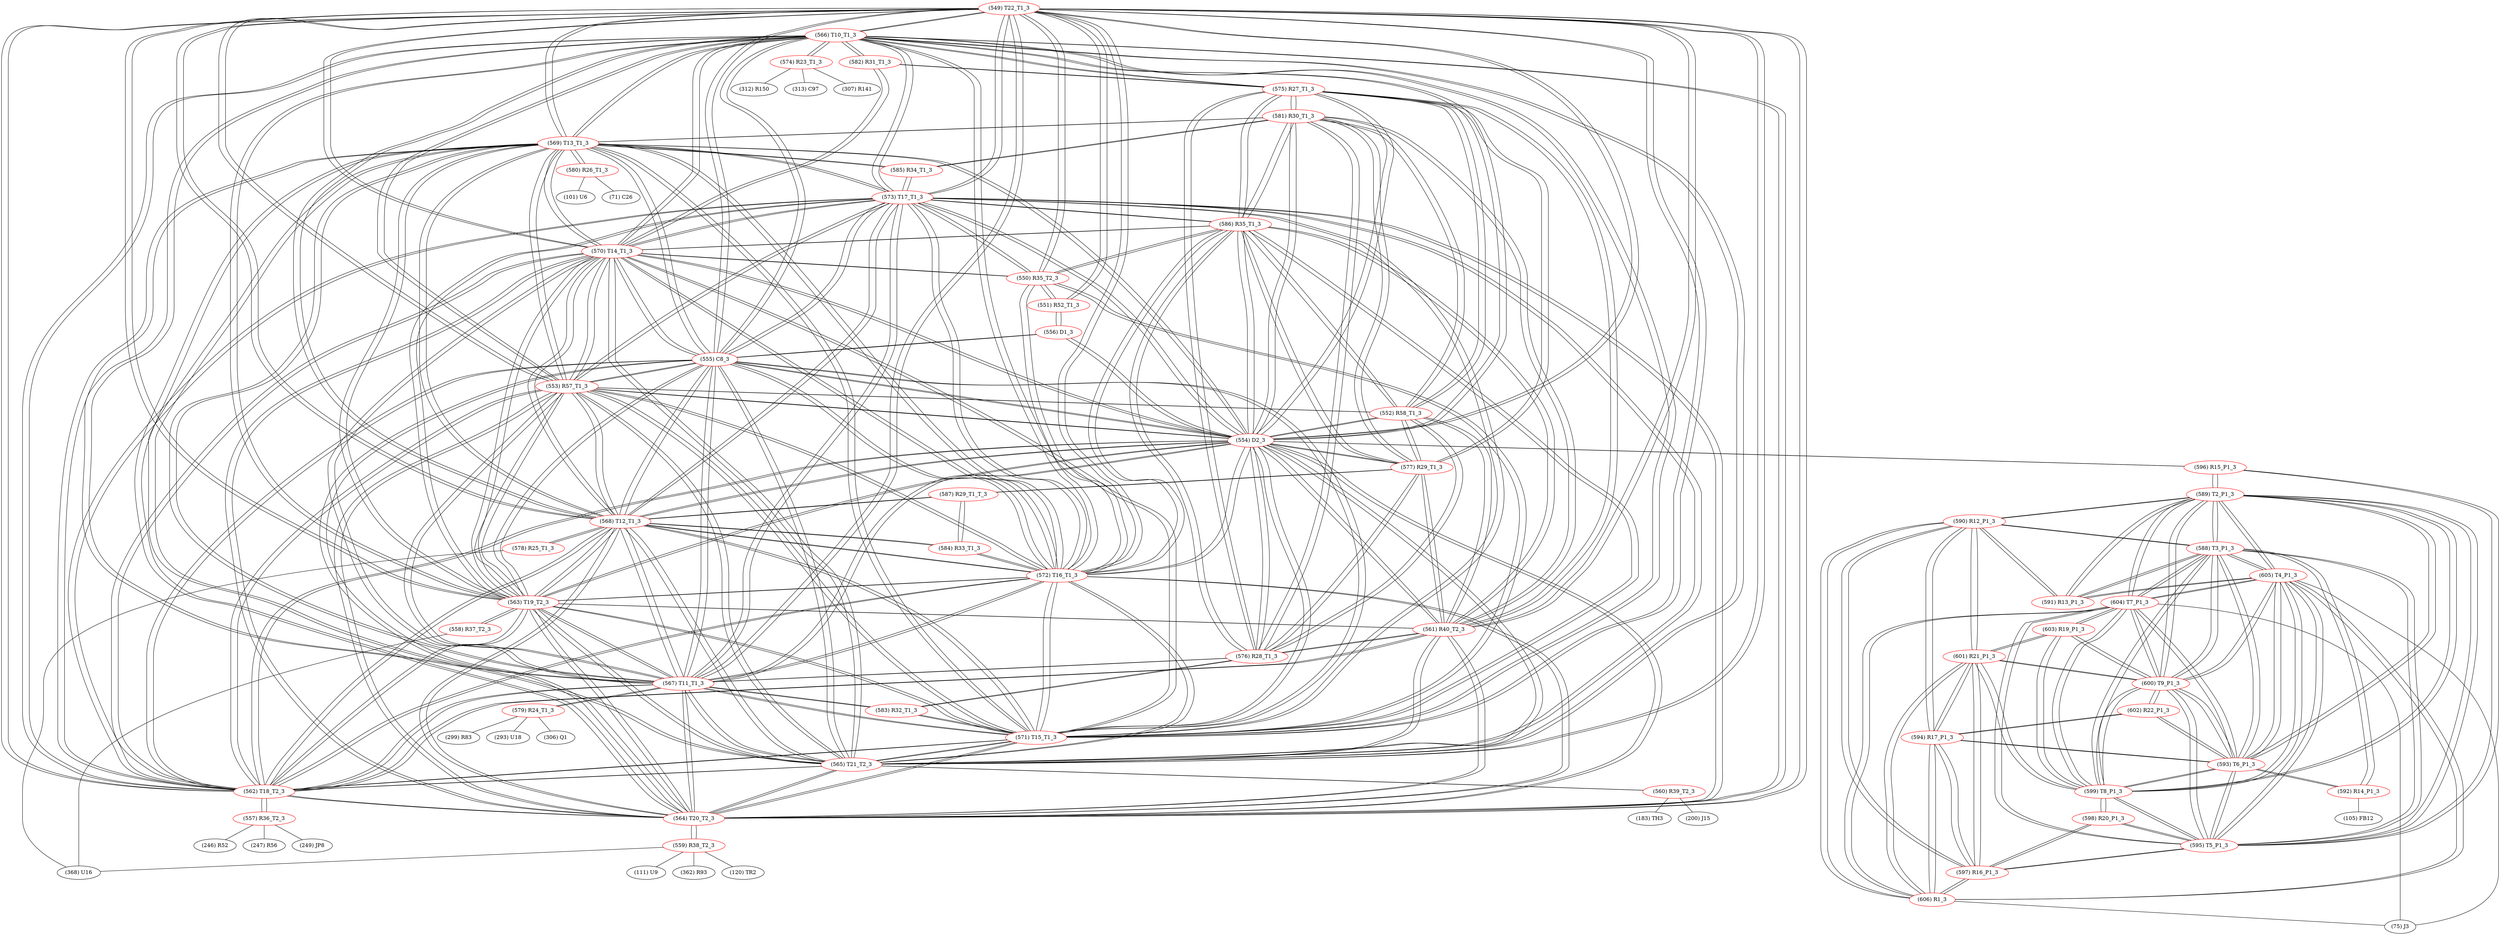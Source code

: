 graph {
	549 [label="(549) T22_T1_3" color=red]
	566 [label="(566) T10_T1_3"]
	567 [label="(567) T11_T1_3"]
	568 [label="(568) T12_T1_3"]
	569 [label="(569) T13_T1_3"]
	564 [label="(564) T20_T2_3"]
	570 [label="(570) T14_T1_3"]
	571 [label="(571) T15_T1_3"]
	562 [label="(562) T18_T2_3"]
	565 [label="(565) T21_T2_3"]
	563 [label="(563) T19_T2_3"]
	555 [label="(555) C8_3"]
	572 [label="(572) T16_T1_3"]
	573 [label="(573) T17_T1_3"]
	554 [label="(554) D2_3"]
	553 [label="(553) R57_T1_3"]
	550 [label="(550) R35_T2_3"]
	551 [label="(551) R52_T1_3"]
	561 [label="(561) R40_T2_3"]
	550 [label="(550) R35_T2_3" color=red]
	551 [label="(551) R52_T1_3"]
	549 [label="(549) T22_T1_3"]
	570 [label="(570) T14_T1_3"]
	571 [label="(571) T15_T1_3"]
	573 [label="(573) T17_T1_3"]
	572 [label="(572) T16_T1_3"]
	586 [label="(586) R35_T1_3"]
	551 [label="(551) R52_T1_3" color=red]
	556 [label="(556) D1_3"]
	550 [label="(550) R35_T2_3"]
	549 [label="(549) T22_T1_3"]
	552 [label="(552) R58_T1_3" color=red]
	554 [label="(554) D2_3"]
	561 [label="(561) R40_T2_3"]
	575 [label="(575) R27_T1_3"]
	576 [label="(576) R28_T1_3"]
	577 [label="(577) R29_T1_3"]
	581 [label="(581) R30_T1_3"]
	586 [label="(586) R35_T1_3"]
	553 [label="(553) R57_T1_3"]
	553 [label="(553) R57_T1_3" color=red]
	566 [label="(566) T10_T1_3"]
	567 [label="(567) T11_T1_3"]
	568 [label="(568) T12_T1_3"]
	569 [label="(569) T13_T1_3"]
	564 [label="(564) T20_T2_3"]
	570 [label="(570) T14_T1_3"]
	571 [label="(571) T15_T1_3"]
	562 [label="(562) T18_T2_3"]
	565 [label="(565) T21_T2_3"]
	563 [label="(563) T19_T2_3"]
	555 [label="(555) C8_3"]
	572 [label="(572) T16_T1_3"]
	573 [label="(573) T17_T1_3"]
	554 [label="(554) D2_3"]
	549 [label="(549) T22_T1_3"]
	552 [label="(552) R58_T1_3"]
	554 [label="(554) D2_3" color=red]
	552 [label="(552) R58_T1_3"]
	561 [label="(561) R40_T2_3"]
	575 [label="(575) R27_T1_3"]
	576 [label="(576) R28_T1_3"]
	577 [label="(577) R29_T1_3"]
	581 [label="(581) R30_T1_3"]
	586 [label="(586) R35_T1_3"]
	566 [label="(566) T10_T1_3"]
	567 [label="(567) T11_T1_3"]
	568 [label="(568) T12_T1_3"]
	569 [label="(569) T13_T1_3"]
	564 [label="(564) T20_T2_3"]
	570 [label="(570) T14_T1_3"]
	571 [label="(571) T15_T1_3"]
	562 [label="(562) T18_T2_3"]
	565 [label="(565) T21_T2_3"]
	563 [label="(563) T19_T2_3"]
	555 [label="(555) C8_3"]
	572 [label="(572) T16_T1_3"]
	573 [label="(573) T17_T1_3"]
	549 [label="(549) T22_T1_3"]
	553 [label="(553) R57_T1_3"]
	556 [label="(556) D1_3"]
	596 [label="(596) R15_P1_3"]
	555 [label="(555) C8_3" color=red]
	566 [label="(566) T10_T1_3"]
	567 [label="(567) T11_T1_3"]
	568 [label="(568) T12_T1_3"]
	569 [label="(569) T13_T1_3"]
	564 [label="(564) T20_T2_3"]
	570 [label="(570) T14_T1_3"]
	571 [label="(571) T15_T1_3"]
	562 [label="(562) T18_T2_3"]
	565 [label="(565) T21_T2_3"]
	563 [label="(563) T19_T2_3"]
	572 [label="(572) T16_T1_3"]
	573 [label="(573) T17_T1_3"]
	554 [label="(554) D2_3"]
	549 [label="(549) T22_T1_3"]
	553 [label="(553) R57_T1_3"]
	556 [label="(556) D1_3"]
	556 [label="(556) D1_3" color=red]
	554 [label="(554) D2_3"]
	555 [label="(555) C8_3"]
	551 [label="(551) R52_T1_3"]
	557 [label="(557) R36_T2_3" color=red]
	247 [label="(247) R56"]
	249 [label="(249) JP8"]
	246 [label="(246) R52"]
	562 [label="(562) T18_T2_3"]
	558 [label="(558) R37_T2_3" color=red]
	368 [label="(368) U16"]
	563 [label="(563) T19_T2_3"]
	559 [label="(559) R38_T2_3" color=red]
	368 [label="(368) U16"]
	111 [label="(111) U9"]
	362 [label="(362) R93"]
	120 [label="(120) TR2"]
	564 [label="(564) T20_T2_3"]
	560 [label="(560) R39_T2_3" color=red]
	183 [label="(183) TH3"]
	200 [label="(200) J15"]
	565 [label="(565) T21_T2_3"]
	561 [label="(561) R40_T2_3" color=red]
	554 [label="(554) D2_3"]
	552 [label="(552) R58_T1_3"]
	575 [label="(575) R27_T1_3"]
	576 [label="(576) R28_T1_3"]
	577 [label="(577) R29_T1_3"]
	581 [label="(581) R30_T1_3"]
	586 [label="(586) R35_T1_3"]
	564 [label="(564) T20_T2_3"]
	565 [label="(565) T21_T2_3"]
	563 [label="(563) T19_T2_3"]
	549 [label="(549) T22_T1_3"]
	562 [label="(562) T18_T2_3"]
	562 [label="(562) T18_T2_3" color=red]
	566 [label="(566) T10_T1_3"]
	567 [label="(567) T11_T1_3"]
	568 [label="(568) T12_T1_3"]
	569 [label="(569) T13_T1_3"]
	564 [label="(564) T20_T2_3"]
	570 [label="(570) T14_T1_3"]
	571 [label="(571) T15_T1_3"]
	565 [label="(565) T21_T2_3"]
	563 [label="(563) T19_T2_3"]
	555 [label="(555) C8_3"]
	572 [label="(572) T16_T1_3"]
	573 [label="(573) T17_T1_3"]
	554 [label="(554) D2_3"]
	549 [label="(549) T22_T1_3"]
	553 [label="(553) R57_T1_3"]
	561 [label="(561) R40_T2_3"]
	557 [label="(557) R36_T2_3"]
	563 [label="(563) T19_T2_3" color=red]
	566 [label="(566) T10_T1_3"]
	567 [label="(567) T11_T1_3"]
	568 [label="(568) T12_T1_3"]
	569 [label="(569) T13_T1_3"]
	564 [label="(564) T20_T2_3"]
	570 [label="(570) T14_T1_3"]
	571 [label="(571) T15_T1_3"]
	562 [label="(562) T18_T2_3"]
	565 [label="(565) T21_T2_3"]
	555 [label="(555) C8_3"]
	572 [label="(572) T16_T1_3"]
	573 [label="(573) T17_T1_3"]
	554 [label="(554) D2_3"]
	549 [label="(549) T22_T1_3"]
	553 [label="(553) R57_T1_3"]
	561 [label="(561) R40_T2_3"]
	558 [label="(558) R37_T2_3"]
	564 [label="(564) T20_T2_3" color=red]
	566 [label="(566) T10_T1_3"]
	567 [label="(567) T11_T1_3"]
	568 [label="(568) T12_T1_3"]
	569 [label="(569) T13_T1_3"]
	570 [label="(570) T14_T1_3"]
	571 [label="(571) T15_T1_3"]
	562 [label="(562) T18_T2_3"]
	565 [label="(565) T21_T2_3"]
	563 [label="(563) T19_T2_3"]
	555 [label="(555) C8_3"]
	572 [label="(572) T16_T1_3"]
	573 [label="(573) T17_T1_3"]
	554 [label="(554) D2_3"]
	549 [label="(549) T22_T1_3"]
	553 [label="(553) R57_T1_3"]
	561 [label="(561) R40_T2_3"]
	559 [label="(559) R38_T2_3"]
	565 [label="(565) T21_T2_3" color=red]
	566 [label="(566) T10_T1_3"]
	567 [label="(567) T11_T1_3"]
	568 [label="(568) T12_T1_3"]
	569 [label="(569) T13_T1_3"]
	564 [label="(564) T20_T2_3"]
	570 [label="(570) T14_T1_3"]
	571 [label="(571) T15_T1_3"]
	562 [label="(562) T18_T2_3"]
	563 [label="(563) T19_T2_3"]
	555 [label="(555) C8_3"]
	572 [label="(572) T16_T1_3"]
	573 [label="(573) T17_T1_3"]
	554 [label="(554) D2_3"]
	549 [label="(549) T22_T1_3"]
	553 [label="(553) R57_T1_3"]
	561 [label="(561) R40_T2_3"]
	560 [label="(560) R39_T2_3"]
	566 [label="(566) T10_T1_3" color=red]
	567 [label="(567) T11_T1_3"]
	568 [label="(568) T12_T1_3"]
	569 [label="(569) T13_T1_3"]
	564 [label="(564) T20_T2_3"]
	570 [label="(570) T14_T1_3"]
	571 [label="(571) T15_T1_3"]
	562 [label="(562) T18_T2_3"]
	565 [label="(565) T21_T2_3"]
	563 [label="(563) T19_T2_3"]
	555 [label="(555) C8_3"]
	572 [label="(572) T16_T1_3"]
	573 [label="(573) T17_T1_3"]
	554 [label="(554) D2_3"]
	549 [label="(549) T22_T1_3"]
	553 [label="(553) R57_T1_3"]
	574 [label="(574) R23_T1_3"]
	582 [label="(582) R31_T1_3"]
	575 [label="(575) R27_T1_3"]
	567 [label="(567) T11_T1_3" color=red]
	566 [label="(566) T10_T1_3"]
	568 [label="(568) T12_T1_3"]
	569 [label="(569) T13_T1_3"]
	564 [label="(564) T20_T2_3"]
	570 [label="(570) T14_T1_3"]
	571 [label="(571) T15_T1_3"]
	562 [label="(562) T18_T2_3"]
	565 [label="(565) T21_T2_3"]
	563 [label="(563) T19_T2_3"]
	555 [label="(555) C8_3"]
	572 [label="(572) T16_T1_3"]
	573 [label="(573) T17_T1_3"]
	554 [label="(554) D2_3"]
	549 [label="(549) T22_T1_3"]
	553 [label="(553) R57_T1_3"]
	579 [label="(579) R24_T1_3"]
	583 [label="(583) R32_T1_3"]
	576 [label="(576) R28_T1_3"]
	568 [label="(568) T12_T1_3" color=red]
	566 [label="(566) T10_T1_3"]
	567 [label="(567) T11_T1_3"]
	569 [label="(569) T13_T1_3"]
	564 [label="(564) T20_T2_3"]
	570 [label="(570) T14_T1_3"]
	571 [label="(571) T15_T1_3"]
	562 [label="(562) T18_T2_3"]
	565 [label="(565) T21_T2_3"]
	563 [label="(563) T19_T2_3"]
	555 [label="(555) C8_3"]
	572 [label="(572) T16_T1_3"]
	573 [label="(573) T17_T1_3"]
	554 [label="(554) D2_3"]
	549 [label="(549) T22_T1_3"]
	553 [label="(553) R57_T1_3"]
	584 [label="(584) R33_T1_3"]
	587 [label="(587) R29_T1_T_3"]
	578 [label="(578) R25_T1_3"]
	569 [label="(569) T13_T1_3" color=red]
	566 [label="(566) T10_T1_3"]
	567 [label="(567) T11_T1_3"]
	568 [label="(568) T12_T1_3"]
	564 [label="(564) T20_T2_3"]
	570 [label="(570) T14_T1_3"]
	571 [label="(571) T15_T1_3"]
	562 [label="(562) T18_T2_3"]
	565 [label="(565) T21_T2_3"]
	563 [label="(563) T19_T2_3"]
	555 [label="(555) C8_3"]
	572 [label="(572) T16_T1_3"]
	573 [label="(573) T17_T1_3"]
	554 [label="(554) D2_3"]
	549 [label="(549) T22_T1_3"]
	553 [label="(553) R57_T1_3"]
	585 [label="(585) R34_T1_3"]
	581 [label="(581) R30_T1_3"]
	580 [label="(580) R26_T1_3"]
	570 [label="(570) T14_T1_3" color=red]
	566 [label="(566) T10_T1_3"]
	567 [label="(567) T11_T1_3"]
	568 [label="(568) T12_T1_3"]
	569 [label="(569) T13_T1_3"]
	564 [label="(564) T20_T2_3"]
	571 [label="(571) T15_T1_3"]
	562 [label="(562) T18_T2_3"]
	565 [label="(565) T21_T2_3"]
	563 [label="(563) T19_T2_3"]
	555 [label="(555) C8_3"]
	572 [label="(572) T16_T1_3"]
	573 [label="(573) T17_T1_3"]
	554 [label="(554) D2_3"]
	549 [label="(549) T22_T1_3"]
	553 [label="(553) R57_T1_3"]
	586 [label="(586) R35_T1_3"]
	550 [label="(550) R35_T2_3"]
	582 [label="(582) R31_T1_3"]
	571 [label="(571) T15_T1_3" color=red]
	566 [label="(566) T10_T1_3"]
	567 [label="(567) T11_T1_3"]
	568 [label="(568) T12_T1_3"]
	569 [label="(569) T13_T1_3"]
	564 [label="(564) T20_T2_3"]
	570 [label="(570) T14_T1_3"]
	562 [label="(562) T18_T2_3"]
	565 [label="(565) T21_T2_3"]
	563 [label="(563) T19_T2_3"]
	555 [label="(555) C8_3"]
	572 [label="(572) T16_T1_3"]
	573 [label="(573) T17_T1_3"]
	554 [label="(554) D2_3"]
	549 [label="(549) T22_T1_3"]
	553 [label="(553) R57_T1_3"]
	586 [label="(586) R35_T1_3"]
	550 [label="(550) R35_T2_3"]
	583 [label="(583) R32_T1_3"]
	572 [label="(572) T16_T1_3" color=red]
	566 [label="(566) T10_T1_3"]
	567 [label="(567) T11_T1_3"]
	568 [label="(568) T12_T1_3"]
	569 [label="(569) T13_T1_3"]
	564 [label="(564) T20_T2_3"]
	570 [label="(570) T14_T1_3"]
	571 [label="(571) T15_T1_3"]
	562 [label="(562) T18_T2_3"]
	565 [label="(565) T21_T2_3"]
	563 [label="(563) T19_T2_3"]
	555 [label="(555) C8_3"]
	573 [label="(573) T17_T1_3"]
	554 [label="(554) D2_3"]
	549 [label="(549) T22_T1_3"]
	553 [label="(553) R57_T1_3"]
	586 [label="(586) R35_T1_3"]
	550 [label="(550) R35_T2_3"]
	584 [label="(584) R33_T1_3"]
	573 [label="(573) T17_T1_3" color=red]
	566 [label="(566) T10_T1_3"]
	567 [label="(567) T11_T1_3"]
	568 [label="(568) T12_T1_3"]
	569 [label="(569) T13_T1_3"]
	564 [label="(564) T20_T2_3"]
	570 [label="(570) T14_T1_3"]
	571 [label="(571) T15_T1_3"]
	562 [label="(562) T18_T2_3"]
	565 [label="(565) T21_T2_3"]
	563 [label="(563) T19_T2_3"]
	555 [label="(555) C8_3"]
	572 [label="(572) T16_T1_3"]
	554 [label="(554) D2_3"]
	549 [label="(549) T22_T1_3"]
	553 [label="(553) R57_T1_3"]
	586 [label="(586) R35_T1_3"]
	550 [label="(550) R35_T2_3"]
	585 [label="(585) R34_T1_3"]
	574 [label="(574) R23_T1_3" color=red]
	313 [label="(313) C97"]
	307 [label="(307) R141"]
	312 [label="(312) R150"]
	566 [label="(566) T10_T1_3"]
	575 [label="(575) R27_T1_3" color=red]
	554 [label="(554) D2_3"]
	552 [label="(552) R58_T1_3"]
	561 [label="(561) R40_T2_3"]
	576 [label="(576) R28_T1_3"]
	577 [label="(577) R29_T1_3"]
	581 [label="(581) R30_T1_3"]
	586 [label="(586) R35_T1_3"]
	582 [label="(582) R31_T1_3"]
	566 [label="(566) T10_T1_3"]
	576 [label="(576) R28_T1_3" color=red]
	554 [label="(554) D2_3"]
	552 [label="(552) R58_T1_3"]
	561 [label="(561) R40_T2_3"]
	575 [label="(575) R27_T1_3"]
	577 [label="(577) R29_T1_3"]
	581 [label="(581) R30_T1_3"]
	586 [label="(586) R35_T1_3"]
	583 [label="(583) R32_T1_3"]
	567 [label="(567) T11_T1_3"]
	577 [label="(577) R29_T1_3" color=red]
	554 [label="(554) D2_3"]
	552 [label="(552) R58_T1_3"]
	561 [label="(561) R40_T2_3"]
	575 [label="(575) R27_T1_3"]
	576 [label="(576) R28_T1_3"]
	581 [label="(581) R30_T1_3"]
	586 [label="(586) R35_T1_3"]
	587 [label="(587) R29_T1_T_3"]
	578 [label="(578) R25_T1_3" color=red]
	368 [label="(368) U16"]
	568 [label="(568) T12_T1_3"]
	579 [label="(579) R24_T1_3" color=red]
	293 [label="(293) U18"]
	306 [label="(306) Q1"]
	299 [label="(299) R83"]
	567 [label="(567) T11_T1_3"]
	580 [label="(580) R26_T1_3" color=red]
	71 [label="(71) C26"]
	101 [label="(101) U6"]
	569 [label="(569) T13_T1_3"]
	581 [label="(581) R30_T1_3" color=red]
	554 [label="(554) D2_3"]
	552 [label="(552) R58_T1_3"]
	561 [label="(561) R40_T2_3"]
	575 [label="(575) R27_T1_3"]
	576 [label="(576) R28_T1_3"]
	577 [label="(577) R29_T1_3"]
	586 [label="(586) R35_T1_3"]
	569 [label="(569) T13_T1_3"]
	585 [label="(585) R34_T1_3"]
	582 [label="(582) R31_T1_3" color=red]
	575 [label="(575) R27_T1_3"]
	566 [label="(566) T10_T1_3"]
	570 [label="(570) T14_T1_3"]
	583 [label="(583) R32_T1_3" color=red]
	571 [label="(571) T15_T1_3"]
	567 [label="(567) T11_T1_3"]
	576 [label="(576) R28_T1_3"]
	584 [label="(584) R33_T1_3" color=red]
	572 [label="(572) T16_T1_3"]
	587 [label="(587) R29_T1_T_3"]
	568 [label="(568) T12_T1_3"]
	585 [label="(585) R34_T1_3" color=red]
	573 [label="(573) T17_T1_3"]
	569 [label="(569) T13_T1_3"]
	581 [label="(581) R30_T1_3"]
	586 [label="(586) R35_T1_3" color=red]
	554 [label="(554) D2_3"]
	552 [label="(552) R58_T1_3"]
	561 [label="(561) R40_T2_3"]
	575 [label="(575) R27_T1_3"]
	576 [label="(576) R28_T1_3"]
	577 [label="(577) R29_T1_3"]
	581 [label="(581) R30_T1_3"]
	570 [label="(570) T14_T1_3"]
	571 [label="(571) T15_T1_3"]
	573 [label="(573) T17_T1_3"]
	572 [label="(572) T16_T1_3"]
	550 [label="(550) R35_T2_3"]
	587 [label="(587) R29_T1_T_3" color=red]
	584 [label="(584) R33_T1_3"]
	568 [label="(568) T12_T1_3"]
	577 [label="(577) R29_T1_3"]
	588 [label="(588) T3_P1_3" color=red]
	605 [label="(605) T4_P1_3"]
	604 [label="(604) T7_P1_3"]
	595 [label="(595) T5_P1_3"]
	600 [label="(600) T9_P1_3"]
	599 [label="(599) T8_P1_3"]
	593 [label="(593) T6_P1_3"]
	589 [label="(589) T2_P1_3"]
	592 [label="(592) R14_P1_3"]
	591 [label="(591) R13_P1_3"]
	590 [label="(590) R12_P1_3"]
	589 [label="(589) T2_P1_3" color=red]
	588 [label="(588) T3_P1_3"]
	605 [label="(605) T4_P1_3"]
	604 [label="(604) T7_P1_3"]
	595 [label="(595) T5_P1_3"]
	600 [label="(600) T9_P1_3"]
	599 [label="(599) T8_P1_3"]
	593 [label="(593) T6_P1_3"]
	591 [label="(591) R13_P1_3"]
	590 [label="(590) R12_P1_3"]
	596 [label="(596) R15_P1_3"]
	590 [label="(590) R12_P1_3" color=red]
	601 [label="(601) R21_P1_3"]
	597 [label="(597) R16_P1_3"]
	594 [label="(594) R17_P1_3"]
	606 [label="(606) R1_3"]
	591 [label="(591) R13_P1_3"]
	588 [label="(588) T3_P1_3"]
	589 [label="(589) T2_P1_3"]
	591 [label="(591) R13_P1_3" color=red]
	605 [label="(605) T4_P1_3"]
	588 [label="(588) T3_P1_3"]
	590 [label="(590) R12_P1_3"]
	589 [label="(589) T2_P1_3"]
	592 [label="(592) R14_P1_3" color=red]
	105 [label="(105) FB12"]
	588 [label="(588) T3_P1_3"]
	593 [label="(593) T6_P1_3"]
	593 [label="(593) T6_P1_3" color=red]
	588 [label="(588) T3_P1_3"]
	605 [label="(605) T4_P1_3"]
	604 [label="(604) T7_P1_3"]
	595 [label="(595) T5_P1_3"]
	600 [label="(600) T9_P1_3"]
	599 [label="(599) T8_P1_3"]
	589 [label="(589) T2_P1_3"]
	592 [label="(592) R14_P1_3"]
	602 [label="(602) R22_P1_3"]
	594 [label="(594) R17_P1_3"]
	594 [label="(594) R17_P1_3" color=red]
	601 [label="(601) R21_P1_3"]
	597 [label="(597) R16_P1_3"]
	590 [label="(590) R12_P1_3"]
	606 [label="(606) R1_3"]
	602 [label="(602) R22_P1_3"]
	593 [label="(593) T6_P1_3"]
	595 [label="(595) T5_P1_3" color=red]
	588 [label="(588) T3_P1_3"]
	605 [label="(605) T4_P1_3"]
	604 [label="(604) T7_P1_3"]
	600 [label="(600) T9_P1_3"]
	599 [label="(599) T8_P1_3"]
	593 [label="(593) T6_P1_3"]
	589 [label="(589) T2_P1_3"]
	596 [label="(596) R15_P1_3"]
	597 [label="(597) R16_P1_3"]
	598 [label="(598) R20_P1_3"]
	596 [label="(596) R15_P1_3" color=red]
	554 [label="(554) D2_3"]
	589 [label="(589) T2_P1_3"]
	595 [label="(595) T5_P1_3"]
	597 [label="(597) R16_P1_3" color=red]
	601 [label="(601) R21_P1_3"]
	590 [label="(590) R12_P1_3"]
	594 [label="(594) R17_P1_3"]
	606 [label="(606) R1_3"]
	595 [label="(595) T5_P1_3"]
	598 [label="(598) R20_P1_3"]
	598 [label="(598) R20_P1_3" color=red]
	599 [label="(599) T8_P1_3"]
	597 [label="(597) R16_P1_3"]
	595 [label="(595) T5_P1_3"]
	599 [label="(599) T8_P1_3" color=red]
	588 [label="(588) T3_P1_3"]
	605 [label="(605) T4_P1_3"]
	604 [label="(604) T7_P1_3"]
	595 [label="(595) T5_P1_3"]
	600 [label="(600) T9_P1_3"]
	593 [label="(593) T6_P1_3"]
	589 [label="(589) T2_P1_3"]
	601 [label="(601) R21_P1_3"]
	603 [label="(603) R19_P1_3"]
	598 [label="(598) R20_P1_3"]
	600 [label="(600) T9_P1_3" color=red]
	602 [label="(602) R22_P1_3"]
	588 [label="(588) T3_P1_3"]
	605 [label="(605) T4_P1_3"]
	604 [label="(604) T7_P1_3"]
	595 [label="(595) T5_P1_3"]
	599 [label="(599) T8_P1_3"]
	593 [label="(593) T6_P1_3"]
	589 [label="(589) T2_P1_3"]
	601 [label="(601) R21_P1_3"]
	603 [label="(603) R19_P1_3"]
	601 [label="(601) R21_P1_3" color=red]
	597 [label="(597) R16_P1_3"]
	590 [label="(590) R12_P1_3"]
	594 [label="(594) R17_P1_3"]
	606 [label="(606) R1_3"]
	600 [label="(600) T9_P1_3"]
	599 [label="(599) T8_P1_3"]
	603 [label="(603) R19_P1_3"]
	602 [label="(602) R22_P1_3" color=red]
	600 [label="(600) T9_P1_3"]
	593 [label="(593) T6_P1_3"]
	594 [label="(594) R17_P1_3"]
	603 [label="(603) R19_P1_3" color=red]
	600 [label="(600) T9_P1_3"]
	601 [label="(601) R21_P1_3"]
	599 [label="(599) T8_P1_3"]
	604 [label="(604) T7_P1_3"]
	604 [label="(604) T7_P1_3" color=red]
	588 [label="(588) T3_P1_3"]
	605 [label="(605) T4_P1_3"]
	595 [label="(595) T5_P1_3"]
	600 [label="(600) T9_P1_3"]
	599 [label="(599) T8_P1_3"]
	593 [label="(593) T6_P1_3"]
	589 [label="(589) T2_P1_3"]
	606 [label="(606) R1_3"]
	75 [label="(75) J3"]
	603 [label="(603) R19_P1_3"]
	605 [label="(605) T4_P1_3" color=red]
	588 [label="(588) T3_P1_3"]
	604 [label="(604) T7_P1_3"]
	595 [label="(595) T5_P1_3"]
	600 [label="(600) T9_P1_3"]
	599 [label="(599) T8_P1_3"]
	593 [label="(593) T6_P1_3"]
	589 [label="(589) T2_P1_3"]
	591 [label="(591) R13_P1_3"]
	606 [label="(606) R1_3"]
	75 [label="(75) J3"]
	606 [label="(606) R1_3" color=red]
	605 [label="(605) T4_P1_3"]
	604 [label="(604) T7_P1_3"]
	75 [label="(75) J3"]
	601 [label="(601) R21_P1_3"]
	597 [label="(597) R16_P1_3"]
	590 [label="(590) R12_P1_3"]
	594 [label="(594) R17_P1_3"]
	549 -- 566
	549 -- 567
	549 -- 568
	549 -- 569
	549 -- 564
	549 -- 570
	549 -- 571
	549 -- 562
	549 -- 565
	549 -- 563
	549 -- 555
	549 -- 572
	549 -- 573
	549 -- 554
	549 -- 553
	549 -- 550
	549 -- 551
	549 -- 561
	550 -- 551
	550 -- 549
	550 -- 570
	550 -- 571
	550 -- 573
	550 -- 572
	550 -- 586
	551 -- 556
	551 -- 550
	551 -- 549
	552 -- 554
	552 -- 561
	552 -- 575
	552 -- 576
	552 -- 577
	552 -- 581
	552 -- 586
	552 -- 553
	553 -- 566
	553 -- 567
	553 -- 568
	553 -- 569
	553 -- 564
	553 -- 570
	553 -- 571
	553 -- 562
	553 -- 565
	553 -- 563
	553 -- 555
	553 -- 572
	553 -- 573
	553 -- 554
	553 -- 549
	553 -- 552
	554 -- 552
	554 -- 561
	554 -- 575
	554 -- 576
	554 -- 577
	554 -- 581
	554 -- 586
	554 -- 566
	554 -- 567
	554 -- 568
	554 -- 569
	554 -- 564
	554 -- 570
	554 -- 571
	554 -- 562
	554 -- 565
	554 -- 563
	554 -- 555
	554 -- 572
	554 -- 573
	554 -- 549
	554 -- 553
	554 -- 556
	554 -- 596
	555 -- 566
	555 -- 567
	555 -- 568
	555 -- 569
	555 -- 564
	555 -- 570
	555 -- 571
	555 -- 562
	555 -- 565
	555 -- 563
	555 -- 572
	555 -- 573
	555 -- 554
	555 -- 549
	555 -- 553
	555 -- 556
	556 -- 554
	556 -- 555
	556 -- 551
	557 -- 247
	557 -- 249
	557 -- 246
	557 -- 562
	558 -- 368
	558 -- 563
	559 -- 368
	559 -- 111
	559 -- 362
	559 -- 120
	559 -- 564
	560 -- 183
	560 -- 200
	560 -- 565
	561 -- 554
	561 -- 552
	561 -- 575
	561 -- 576
	561 -- 577
	561 -- 581
	561 -- 586
	561 -- 564
	561 -- 565
	561 -- 563
	561 -- 549
	561 -- 562
	562 -- 566
	562 -- 567
	562 -- 568
	562 -- 569
	562 -- 564
	562 -- 570
	562 -- 571
	562 -- 565
	562 -- 563
	562 -- 555
	562 -- 572
	562 -- 573
	562 -- 554
	562 -- 549
	562 -- 553
	562 -- 561
	562 -- 557
	563 -- 566
	563 -- 567
	563 -- 568
	563 -- 569
	563 -- 564
	563 -- 570
	563 -- 571
	563 -- 562
	563 -- 565
	563 -- 555
	563 -- 572
	563 -- 573
	563 -- 554
	563 -- 549
	563 -- 553
	563 -- 561
	563 -- 558
	564 -- 566
	564 -- 567
	564 -- 568
	564 -- 569
	564 -- 570
	564 -- 571
	564 -- 562
	564 -- 565
	564 -- 563
	564 -- 555
	564 -- 572
	564 -- 573
	564 -- 554
	564 -- 549
	564 -- 553
	564 -- 561
	564 -- 559
	565 -- 566
	565 -- 567
	565 -- 568
	565 -- 569
	565 -- 564
	565 -- 570
	565 -- 571
	565 -- 562
	565 -- 563
	565 -- 555
	565 -- 572
	565 -- 573
	565 -- 554
	565 -- 549
	565 -- 553
	565 -- 561
	565 -- 560
	566 -- 567
	566 -- 568
	566 -- 569
	566 -- 564
	566 -- 570
	566 -- 571
	566 -- 562
	566 -- 565
	566 -- 563
	566 -- 555
	566 -- 572
	566 -- 573
	566 -- 554
	566 -- 549
	566 -- 553
	566 -- 574
	566 -- 582
	566 -- 575
	567 -- 566
	567 -- 568
	567 -- 569
	567 -- 564
	567 -- 570
	567 -- 571
	567 -- 562
	567 -- 565
	567 -- 563
	567 -- 555
	567 -- 572
	567 -- 573
	567 -- 554
	567 -- 549
	567 -- 553
	567 -- 579
	567 -- 583
	567 -- 576
	568 -- 566
	568 -- 567
	568 -- 569
	568 -- 564
	568 -- 570
	568 -- 571
	568 -- 562
	568 -- 565
	568 -- 563
	568 -- 555
	568 -- 572
	568 -- 573
	568 -- 554
	568 -- 549
	568 -- 553
	568 -- 584
	568 -- 587
	568 -- 578
	569 -- 566
	569 -- 567
	569 -- 568
	569 -- 564
	569 -- 570
	569 -- 571
	569 -- 562
	569 -- 565
	569 -- 563
	569 -- 555
	569 -- 572
	569 -- 573
	569 -- 554
	569 -- 549
	569 -- 553
	569 -- 585
	569 -- 581
	569 -- 580
	570 -- 566
	570 -- 567
	570 -- 568
	570 -- 569
	570 -- 564
	570 -- 571
	570 -- 562
	570 -- 565
	570 -- 563
	570 -- 555
	570 -- 572
	570 -- 573
	570 -- 554
	570 -- 549
	570 -- 553
	570 -- 586
	570 -- 550
	570 -- 582
	571 -- 566
	571 -- 567
	571 -- 568
	571 -- 569
	571 -- 564
	571 -- 570
	571 -- 562
	571 -- 565
	571 -- 563
	571 -- 555
	571 -- 572
	571 -- 573
	571 -- 554
	571 -- 549
	571 -- 553
	571 -- 586
	571 -- 550
	571 -- 583
	572 -- 566
	572 -- 567
	572 -- 568
	572 -- 569
	572 -- 564
	572 -- 570
	572 -- 571
	572 -- 562
	572 -- 565
	572 -- 563
	572 -- 555
	572 -- 573
	572 -- 554
	572 -- 549
	572 -- 553
	572 -- 586
	572 -- 550
	572 -- 584
	573 -- 566
	573 -- 567
	573 -- 568
	573 -- 569
	573 -- 564
	573 -- 570
	573 -- 571
	573 -- 562
	573 -- 565
	573 -- 563
	573 -- 555
	573 -- 572
	573 -- 554
	573 -- 549
	573 -- 553
	573 -- 586
	573 -- 550
	573 -- 585
	574 -- 313
	574 -- 307
	574 -- 312
	574 -- 566
	575 -- 554
	575 -- 552
	575 -- 561
	575 -- 576
	575 -- 577
	575 -- 581
	575 -- 586
	575 -- 582
	575 -- 566
	576 -- 554
	576 -- 552
	576 -- 561
	576 -- 575
	576 -- 577
	576 -- 581
	576 -- 586
	576 -- 583
	576 -- 567
	577 -- 554
	577 -- 552
	577 -- 561
	577 -- 575
	577 -- 576
	577 -- 581
	577 -- 586
	577 -- 587
	578 -- 368
	578 -- 568
	579 -- 293
	579 -- 306
	579 -- 299
	579 -- 567
	580 -- 71
	580 -- 101
	580 -- 569
	581 -- 554
	581 -- 552
	581 -- 561
	581 -- 575
	581 -- 576
	581 -- 577
	581 -- 586
	581 -- 569
	581 -- 585
	582 -- 575
	582 -- 566
	582 -- 570
	583 -- 571
	583 -- 567
	583 -- 576
	584 -- 572
	584 -- 587
	584 -- 568
	585 -- 573
	585 -- 569
	585 -- 581
	586 -- 554
	586 -- 552
	586 -- 561
	586 -- 575
	586 -- 576
	586 -- 577
	586 -- 581
	586 -- 570
	586 -- 571
	586 -- 573
	586 -- 572
	586 -- 550
	587 -- 584
	587 -- 568
	587 -- 577
	588 -- 605
	588 -- 604
	588 -- 595
	588 -- 600
	588 -- 599
	588 -- 593
	588 -- 589
	588 -- 592
	588 -- 591
	588 -- 590
	589 -- 588
	589 -- 605
	589 -- 604
	589 -- 595
	589 -- 600
	589 -- 599
	589 -- 593
	589 -- 591
	589 -- 590
	589 -- 596
	590 -- 601
	590 -- 597
	590 -- 594
	590 -- 606
	590 -- 591
	590 -- 588
	590 -- 589
	591 -- 605
	591 -- 588
	591 -- 590
	591 -- 589
	592 -- 105
	592 -- 588
	592 -- 593
	593 -- 588
	593 -- 605
	593 -- 604
	593 -- 595
	593 -- 600
	593 -- 599
	593 -- 589
	593 -- 592
	593 -- 602
	593 -- 594
	594 -- 601
	594 -- 597
	594 -- 590
	594 -- 606
	594 -- 602
	594 -- 593
	595 -- 588
	595 -- 605
	595 -- 604
	595 -- 600
	595 -- 599
	595 -- 593
	595 -- 589
	595 -- 596
	595 -- 597
	595 -- 598
	596 -- 554
	596 -- 589
	596 -- 595
	597 -- 601
	597 -- 590
	597 -- 594
	597 -- 606
	597 -- 595
	597 -- 598
	598 -- 599
	598 -- 597
	598 -- 595
	599 -- 588
	599 -- 605
	599 -- 604
	599 -- 595
	599 -- 600
	599 -- 593
	599 -- 589
	599 -- 601
	599 -- 603
	599 -- 598
	600 -- 602
	600 -- 588
	600 -- 605
	600 -- 604
	600 -- 595
	600 -- 599
	600 -- 593
	600 -- 589
	600 -- 601
	600 -- 603
	601 -- 597
	601 -- 590
	601 -- 594
	601 -- 606
	601 -- 600
	601 -- 599
	601 -- 603
	602 -- 600
	602 -- 593
	602 -- 594
	603 -- 600
	603 -- 601
	603 -- 599
	603 -- 604
	604 -- 588
	604 -- 605
	604 -- 595
	604 -- 600
	604 -- 599
	604 -- 593
	604 -- 589
	604 -- 606
	604 -- 75
	604 -- 603
	605 -- 588
	605 -- 604
	605 -- 595
	605 -- 600
	605 -- 599
	605 -- 593
	605 -- 589
	605 -- 591
	605 -- 606
	605 -- 75
	606 -- 605
	606 -- 604
	606 -- 75
	606 -- 601
	606 -- 597
	606 -- 590
	606 -- 594
}